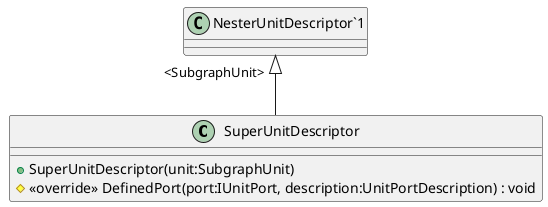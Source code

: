@startuml
class SuperUnitDescriptor {
    + SuperUnitDescriptor(unit:SubgraphUnit)
    # <<override>> DefinedPort(port:IUnitPort, description:UnitPortDescription) : void
}
"NesterUnitDescriptor`1" "<SubgraphUnit>" <|-- SuperUnitDescriptor
@enduml
